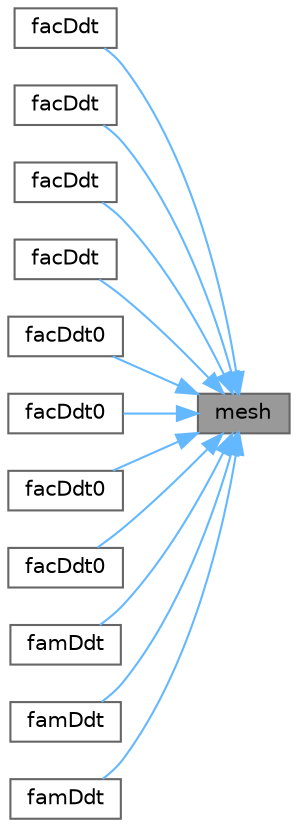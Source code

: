 digraph "mesh"
{
 // LATEX_PDF_SIZE
  bgcolor="transparent";
  edge [fontname=Helvetica,fontsize=10,labelfontname=Helvetica,labelfontsize=10];
  node [fontname=Helvetica,fontsize=10,shape=box,height=0.2,width=0.4];
  rankdir="RL";
  Node1 [id="Node000001",label="mesh",height=0.2,width=0.4,color="gray40", fillcolor="grey60", style="filled", fontcolor="black",tooltip=" "];
  Node1 -> Node2 [id="edge1_Node000001_Node000002",dir="back",color="steelblue1",style="solid",tooltip=" "];
  Node2 [id="Node000002",label="facDdt",height=0.2,width=0.4,color="grey40", fillcolor="white", style="filled",URL="$classFoam_1_1fa_1_1boundedBackwardFaDdtScheme.html#a96c8ed019fabd5455715ef2cff1d858d",tooltip=" "];
  Node1 -> Node3 [id="edge2_Node000001_Node000003",dir="back",color="steelblue1",style="solid",tooltip=" "];
  Node3 [id="Node000003",label="facDdt",height=0.2,width=0.4,color="grey40", fillcolor="white", style="filled",URL="$classFoam_1_1fa_1_1boundedBackwardFaDdtScheme.html#a25f0ab7a7059a82964c3c95a60c8fde3",tooltip=" "];
  Node1 -> Node4 [id="edge3_Node000001_Node000004",dir="back",color="steelblue1",style="solid",tooltip=" "];
  Node4 [id="Node000004",label="facDdt",height=0.2,width=0.4,color="grey40", fillcolor="white", style="filled",URL="$classFoam_1_1fa_1_1boundedBackwardFaDdtScheme.html#a7aee127a7d39aec739cba23bb5a3a754",tooltip=" "];
  Node1 -> Node5 [id="edge4_Node000001_Node000005",dir="back",color="steelblue1",style="solid",tooltip=" "];
  Node5 [id="Node000005",label="facDdt",height=0.2,width=0.4,color="grey40", fillcolor="white", style="filled",URL="$classFoam_1_1fa_1_1boundedBackwardFaDdtScheme.html#a103e5f861e699d05a1a9a0afe52f4ae8",tooltip=" "];
  Node1 -> Node6 [id="edge5_Node000001_Node000006",dir="back",color="steelblue1",style="solid",tooltip=" "];
  Node6 [id="Node000006",label="facDdt0",height=0.2,width=0.4,color="grey40", fillcolor="white", style="filled",URL="$classFoam_1_1fa_1_1boundedBackwardFaDdtScheme.html#a82fa2b28de390c874f88fb6d0809f933",tooltip=" "];
  Node1 -> Node7 [id="edge6_Node000001_Node000007",dir="back",color="steelblue1",style="solid",tooltip=" "];
  Node7 [id="Node000007",label="facDdt0",height=0.2,width=0.4,color="grey40", fillcolor="white", style="filled",URL="$classFoam_1_1fa_1_1boundedBackwardFaDdtScheme.html#a99f00bf3e97999dbef023a5fd7886fcf",tooltip=" "];
  Node1 -> Node8 [id="edge7_Node000001_Node000008",dir="back",color="steelblue1",style="solid",tooltip=" "];
  Node8 [id="Node000008",label="facDdt0",height=0.2,width=0.4,color="grey40", fillcolor="white", style="filled",URL="$classFoam_1_1fa_1_1boundedBackwardFaDdtScheme.html#a258e7f5a77a49a8756fccbb0e9823117",tooltip=" "];
  Node1 -> Node9 [id="edge8_Node000001_Node000009",dir="back",color="steelblue1",style="solid",tooltip=" "];
  Node9 [id="Node000009",label="facDdt0",height=0.2,width=0.4,color="grey40", fillcolor="white", style="filled",URL="$classFoam_1_1fa_1_1boundedBackwardFaDdtScheme.html#a7eb2d9857400157b87d9e23e8807c02f",tooltip=" "];
  Node1 -> Node10 [id="edge9_Node000001_Node000010",dir="back",color="steelblue1",style="solid",tooltip=" "];
  Node10 [id="Node000010",label="famDdt",height=0.2,width=0.4,color="grey40", fillcolor="white", style="filled",URL="$classFoam_1_1fa_1_1boundedBackwardFaDdtScheme.html#af01c2bc6fa9c5a59987c362be05d67e6",tooltip=" "];
  Node1 -> Node11 [id="edge10_Node000001_Node000011",dir="back",color="steelblue1",style="solid",tooltip=" "];
  Node11 [id="Node000011",label="famDdt",height=0.2,width=0.4,color="grey40", fillcolor="white", style="filled",URL="$classFoam_1_1fa_1_1boundedBackwardFaDdtScheme.html#a79c4380903f4f57e10f54b2abd3e31b0",tooltip=" "];
  Node1 -> Node12 [id="edge11_Node000001_Node000012",dir="back",color="steelblue1",style="solid",tooltip=" "];
  Node12 [id="Node000012",label="famDdt",height=0.2,width=0.4,color="grey40", fillcolor="white", style="filled",URL="$classFoam_1_1fa_1_1boundedBackwardFaDdtScheme.html#ab1d8a528c5983579e1957eb32f11a7a5",tooltip=" "];
}
